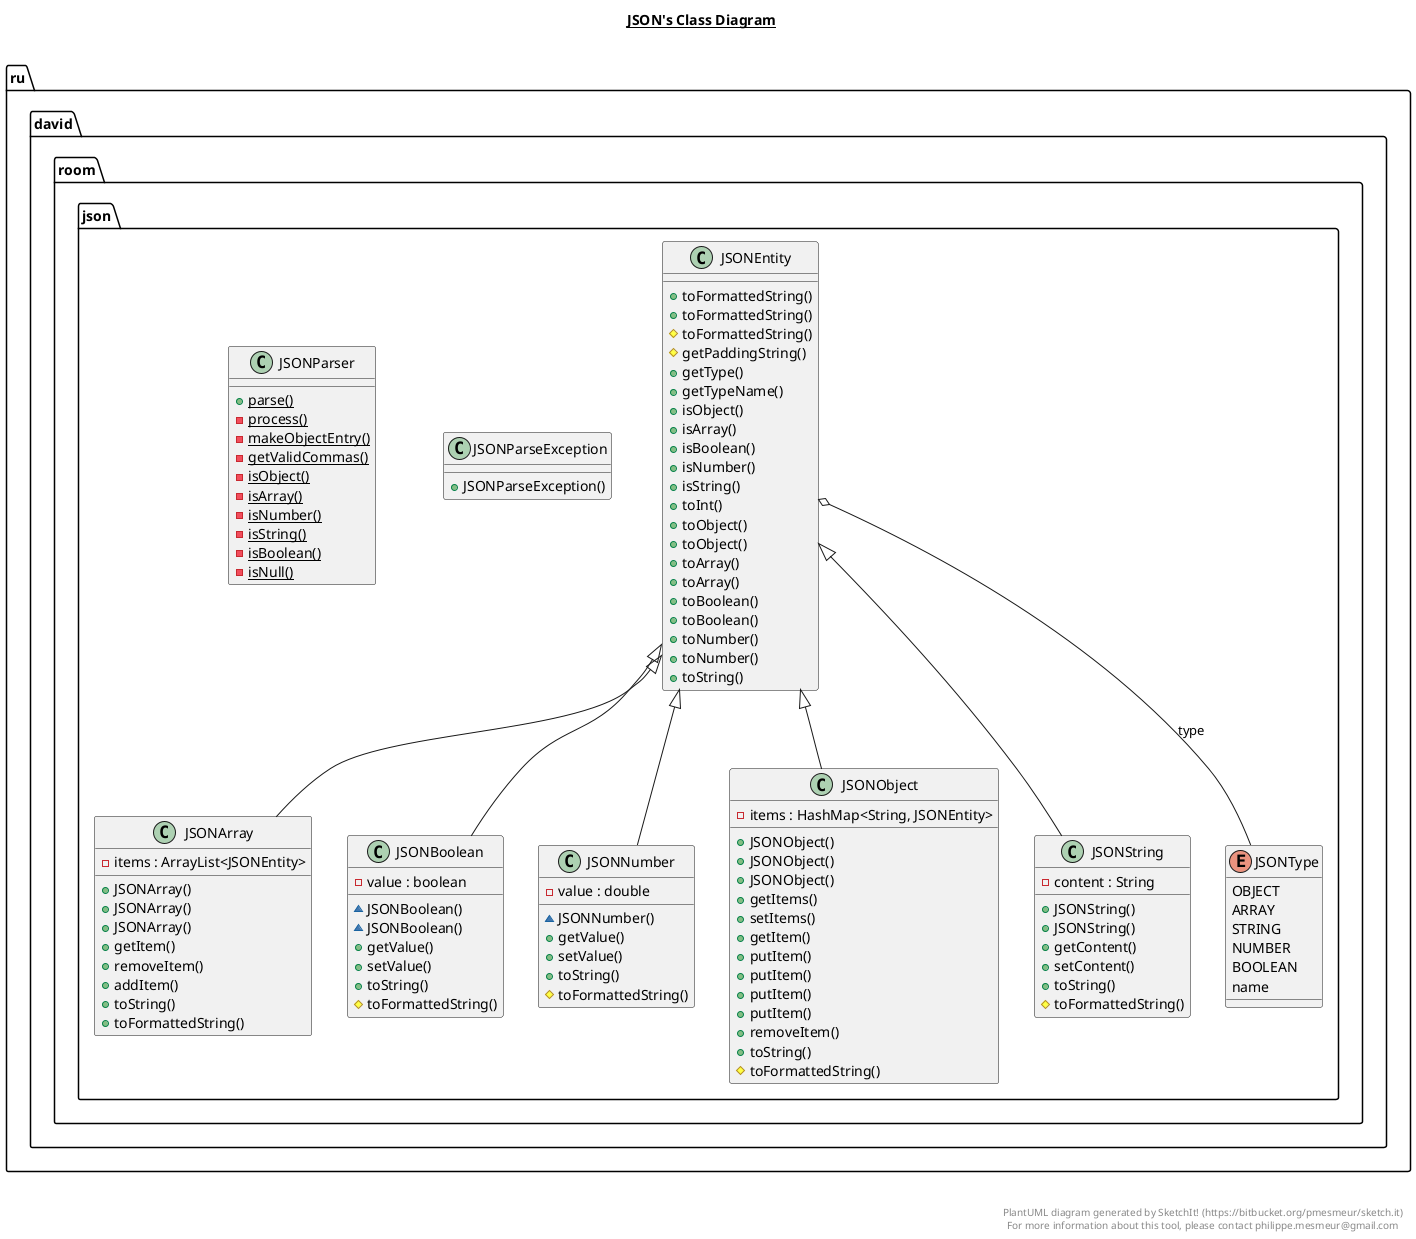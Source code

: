 @startuml

title __JSON's Class Diagram__\n

  package ru.david.room {
    package ru.david.room.json {
      class JSONArray {
          - items : ArrayList<JSONEntity>
          + JSONArray()
          + JSONArray()
          + JSONArray()
          + getItem()
          + removeItem()
          + addItem()
          + toString()
          + toFormattedString()
      }
    }
  }
  

  package ru.david.room {
    package ru.david.room.json {
      class JSONBoolean {
          - value : boolean
          ~ JSONBoolean()
          ~ JSONBoolean()
          + getValue()
          + setValue()
          + toString()
          # toFormattedString()
      }
    }
  }
  

  package ru.david.room {
    package ru.david.room.json {
      class JSONEntity {
          + toFormattedString()
          + toFormattedString()
          # toFormattedString()
          # getPaddingString()
          + getType()
          + getTypeName()
          + isObject()
          + isArray()
          + isBoolean()
          + isNumber()
          + isString()
          + toInt()
          + toObject()
          + toObject()
          + toArray()
          + toArray()
          + toBoolean()
          + toBoolean()
          + toNumber()
          + toNumber()
          + toString()
      }
    }
  }
  

  package ru.david.room {
    package ru.david.room.json {
      class JSONNumber {
          - value : double
          ~ JSONNumber()
          + getValue()
          + setValue()
          + toString()
          # toFormattedString()
      }
    }
  }
  

  package ru.david.room {
    package ru.david.room.json {
      class JSONObject {
          - items : HashMap<String, JSONEntity>
          + JSONObject()
          + JSONObject()
          + JSONObject()
          + getItems()
          + setItems()
          + getItem()
          + putItem()
          + putItem()
          + putItem()
          + putItem()
          + removeItem()
          + toString()
          # toFormattedString()
      }
    }
  }
  

  package ru.david.room {
    package ru.david.room.json {
      class JSONParseException {
          + JSONParseException()
      }
    }
  }
  

  package ru.david.room {
    package ru.david.room.json {
      class JSONParser {
          {static} + parse()
          {static} - process()
          {static} - makeObjectEntry()
          {static} - getValidCommas()
          {static} - isObject()
          {static} - isArray()
          {static} - isNumber()
          {static} - isString()
          {static} - isBoolean()
          {static} - isNull()
      }
    }
  }
  

  package ru.david.room {
    package ru.david.room.json {
      class JSONString {
          - content : String
          + JSONString()
          + JSONString()
          + getContent()
          + setContent()
          + toString()
          # toFormattedString()
      }
    }
  }
  

  package ru.david.room {
    package ru.david.room.json {
      enum JSONType {
        OBJECT
        ARRAY
        STRING
        NUMBER
        BOOLEAN
        name
      }
    }
  }
  

  JSONArray -up-|> JSONEntity
  JSONBoolean -up-|> JSONEntity
  JSONEntity o-- JSONType : type
  JSONNumber -up-|> JSONEntity
  JSONObject -up-|> JSONEntity
  JSONString -up-|> JSONEntity


right footer


PlantUML diagram generated by SketchIt! (https://bitbucket.org/pmesmeur/sketch.it)
For more information about this tool, please contact philippe.mesmeur@gmail.com
endfooter

@enduml
